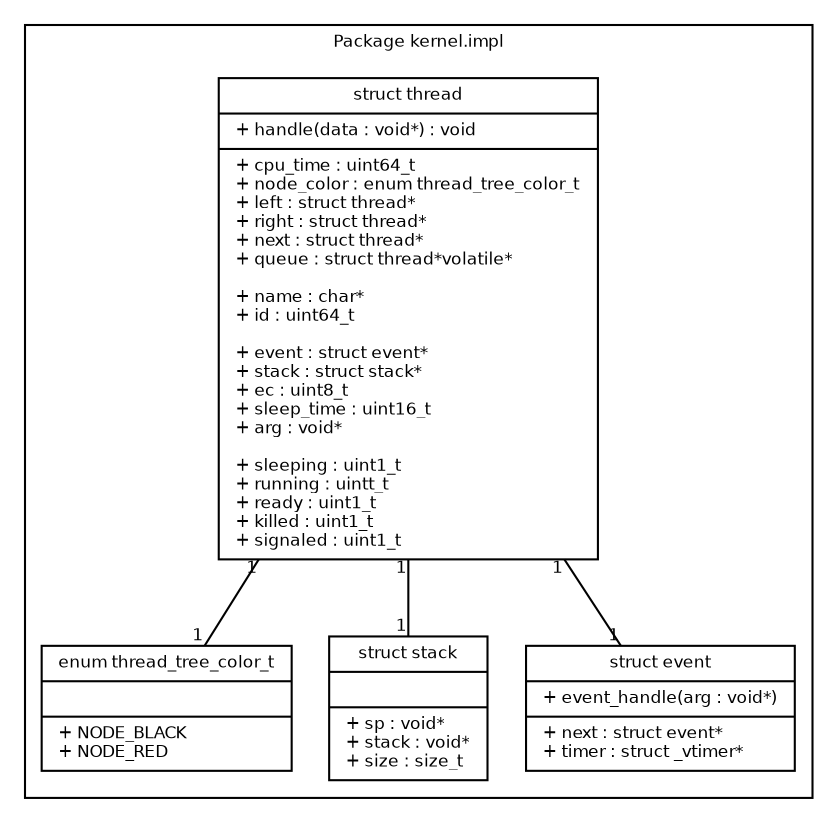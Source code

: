 digraph Threads {
	fontname = "Bitstream Vera Sans"
	fontsize = 8

	node [
		fontname = "Bitstream Vera Sans"
		fontsize = 8
		shape = "record"
	]

	edge [
		fontname = "Bitstream Vera Sans"
		fontsize = 8
	]

	subgraph clusterKernelImpl {
		label = "Package kernel.impl"
		
		node_color [
			label = "{enum thread_tree_color_t||+ NODE_BLACK" +
			"\l+ NODE_RED" +
			"\l}"
		]
		thread [
			label = "{struct thread|+ handle(data : void*) : void\l"+
			"|+ cpu_time : uint64_t" + 
			"\l+ node_color : enum thread_tree_color_t" +
			"\l+ left : struct thread*" + 
			"\l+ right : struct thread*" + 
			"\l+ next : struct thread*" +
			"\l+ queue : struct thread*volatile*\l" +
			"\l+ name : char*" +
			"\l+ id : uint64_t\l" +
			"\l+ event : struct event*" +
			"\l+ stack : struct stack*"+
			"\l+ ec : uint8_t" +
			"\l+ sleep_time : uint16_t" +
			"\l+ arg : void*\l" +
			"\l+ sleeping : uint1_t" +
			"\l+ running : uintt_t" +
			"\l+ ready : uint1_t" +
			"\l+ killed : uint1_t" +
			"\l+ signaled : uint1_t" +
			"\l}"
		]

		_stack [
			label = "{struct stack||+ sp : void*" +
			"\l+ stack : void*" +
			"\l+ size : size_t" +
			"\l}"
		]
		
		event [
			label = "{struct event|+ event_handle(arg : void*)" + 
			"|+ next : struct event*" +
			"\l+ timer : struct _vtimer*" +
			"\l}"
		]
			
	}
	
	edge [
		arrowhead = "none"
		headlabel = "1"
		taillabel = "1"
	];
	
	thread -> _stack;
	thread -> event;
	thread -> node_color;
}

